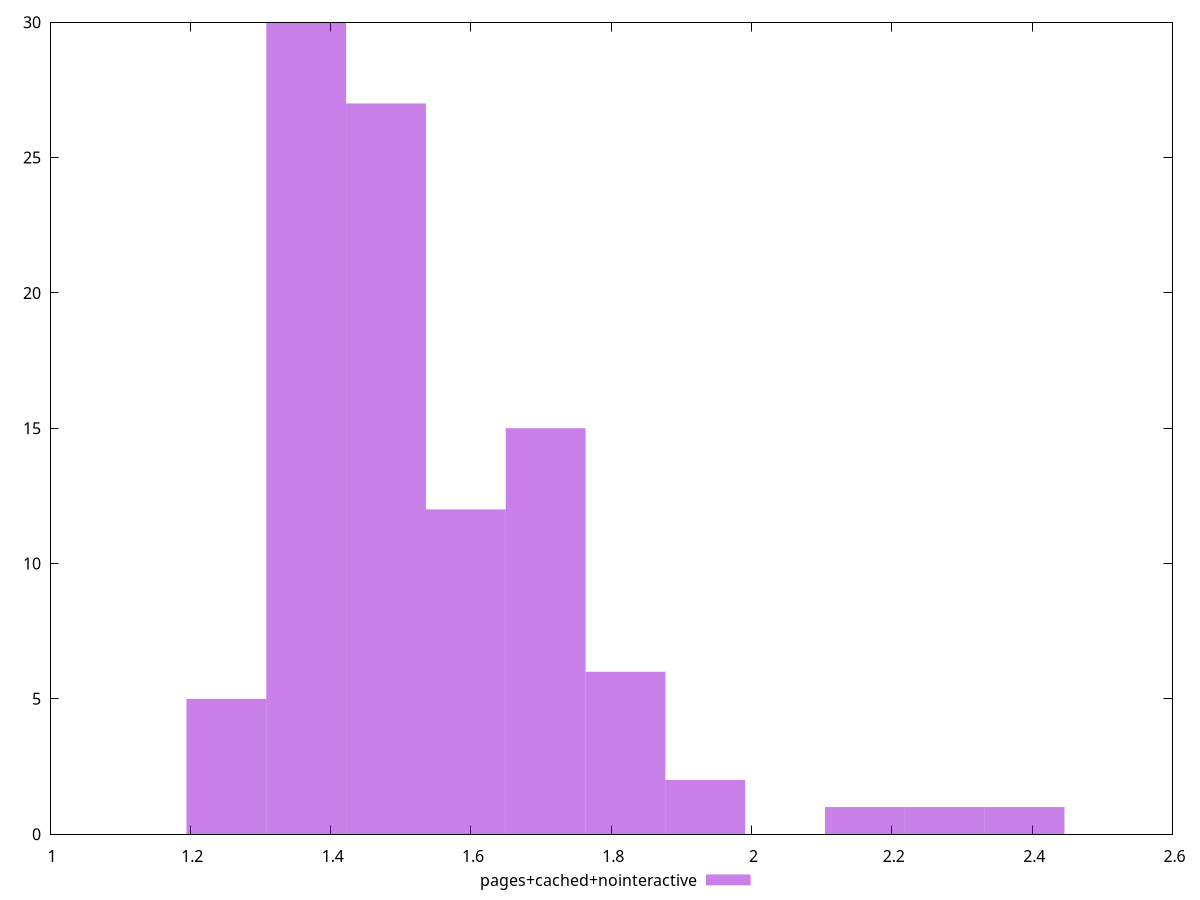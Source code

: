 $_pagesCachedNointeractive <<EOF
1.706505997132414 15
1.4789718641814253 27
1.365204797705931 30
2.275341329509885 1
1.5927389306569195 12
1.820273063607908 6
1.2514377312304368 5
1.9340401300834023 2
2.161574263034391 1
2.3891083959853794 1
EOF
set key outside below
set terminal pngcairo
set output "report_00004_2020-11-02T20-21-41.718Z/server-response-time/pages+cached+nointeractive//raw_hist.png"
set yrange [0:30]
set boxwidth 0.11376706647549426
set style fill transparent solid 0.5 noborder
plot $_pagesCachedNointeractive title "pages+cached+nointeractive" with boxes ,